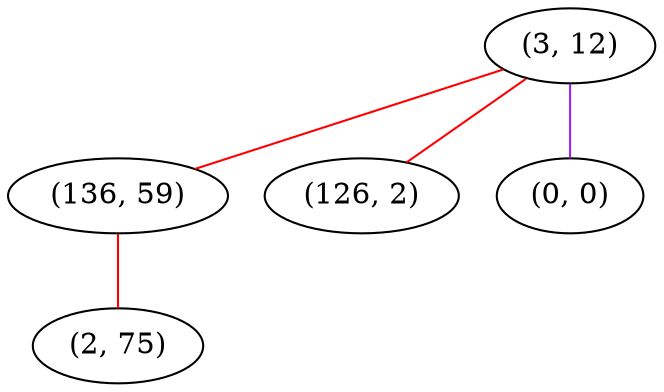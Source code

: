 graph "" {
"(3, 12)";
"(136, 59)";
"(126, 2)";
"(2, 75)";
"(0, 0)";
"(3, 12)" -- "(136, 59)"  [color=red, key=0, weight=1];
"(3, 12)" -- "(126, 2)"  [color=red, key=0, weight=1];
"(3, 12)" -- "(0, 0)"  [color=purple, key=0, weight=4];
"(136, 59)" -- "(2, 75)"  [color=red, key=0, weight=1];
}
